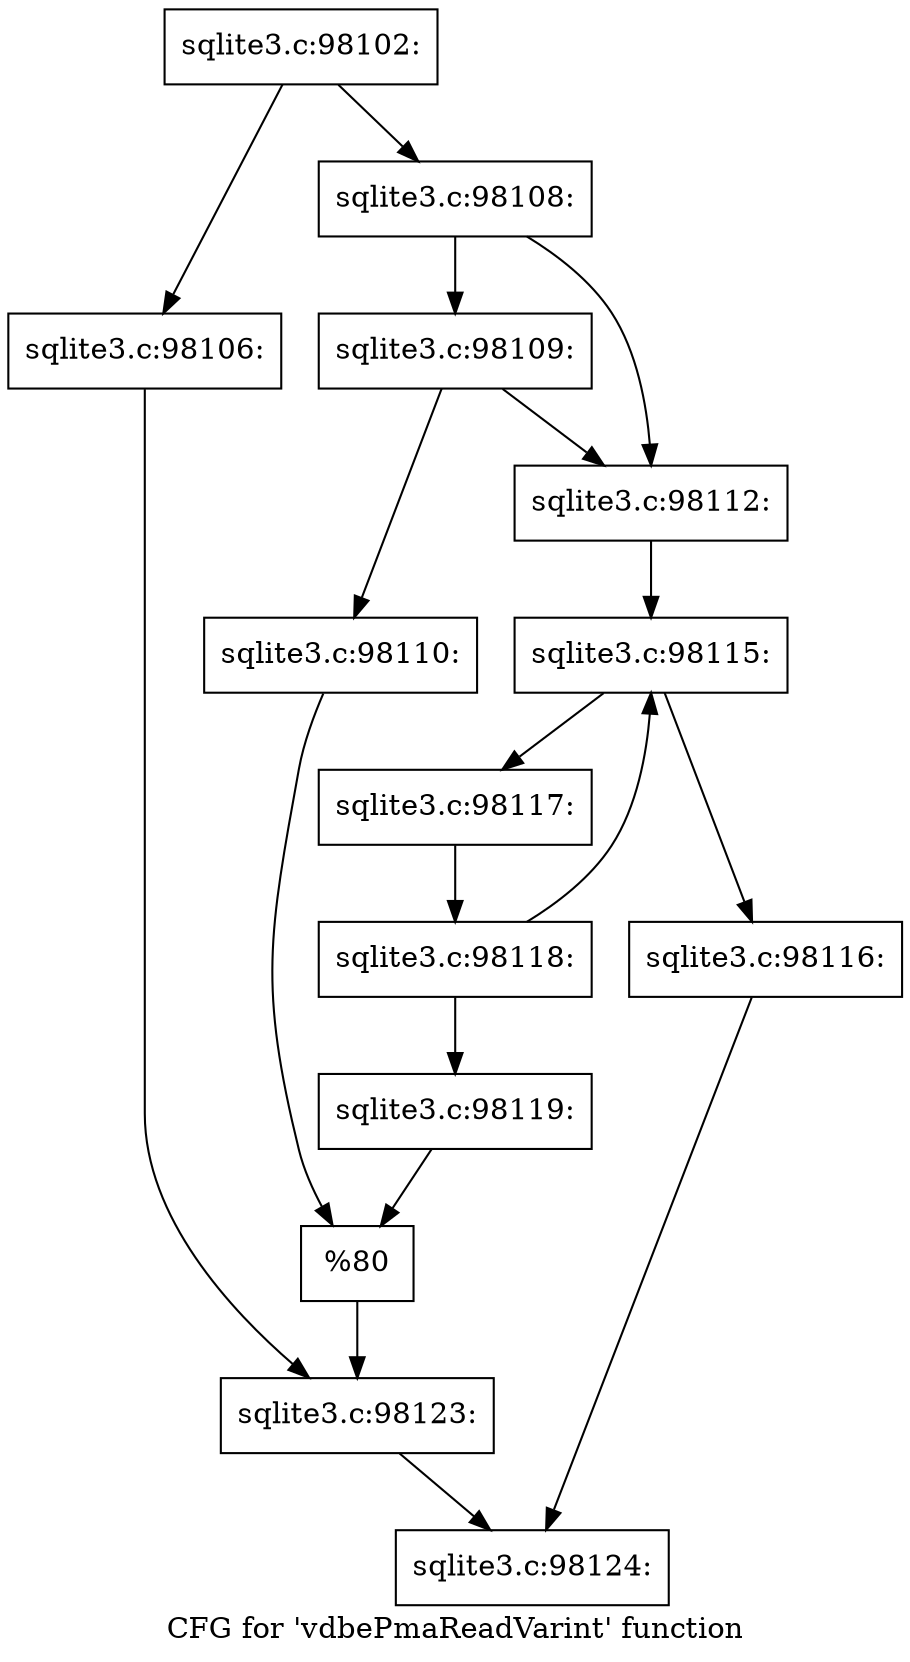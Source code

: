 digraph "CFG for 'vdbePmaReadVarint' function" {
	label="CFG for 'vdbePmaReadVarint' function";

	Node0x55c0f77fe880 [shape=record,label="{sqlite3.c:98102:}"];
	Node0x55c0f77fe880 -> Node0x55c0f780b390;
	Node0x55c0f77fe880 -> Node0x55c0f780b430;
	Node0x55c0f780b390 [shape=record,label="{sqlite3.c:98106:}"];
	Node0x55c0f780b390 -> Node0x55c0f780b3e0;
	Node0x55c0f780b430 [shape=record,label="{sqlite3.c:98108:}"];
	Node0x55c0f780b430 -> Node0x55c0f780c980;
	Node0x55c0f780b430 -> Node0x55c0f780c930;
	Node0x55c0f780c980 [shape=record,label="{sqlite3.c:98109:}"];
	Node0x55c0f780c980 -> Node0x55c0f780c890;
	Node0x55c0f780c980 -> Node0x55c0f780c930;
	Node0x55c0f780c890 [shape=record,label="{sqlite3.c:98110:}"];
	Node0x55c0f780c890 -> Node0x55c0f780c8e0;
	Node0x55c0f780c930 [shape=record,label="{sqlite3.c:98112:}"];
	Node0x55c0f780c930 -> Node0x55c0f780e970;
	Node0x55c0f780e970 [shape=record,label="{sqlite3.c:98115:}"];
	Node0x55c0f780e970 -> Node0x55c0f5232820;
	Node0x55c0f780e970 -> Node0x55c0f780f270;
	Node0x55c0f5232820 [shape=record,label="{sqlite3.c:98116:}"];
	Node0x55c0f5232820 -> Node0x55c0f7807740;
	Node0x55c0f780f270 [shape=record,label="{sqlite3.c:98117:}"];
	Node0x55c0f780f270 -> Node0x55c0f780e920;
	Node0x55c0f780e920 [shape=record,label="{sqlite3.c:98118:}"];
	Node0x55c0f780e920 -> Node0x55c0f780e970;
	Node0x55c0f780e920 -> Node0x55c0f780e8d0;
	Node0x55c0f780e8d0 [shape=record,label="{sqlite3.c:98119:}"];
	Node0x55c0f780e8d0 -> Node0x55c0f780c8e0;
	Node0x55c0f780c8e0 [shape=record,label="{%80}"];
	Node0x55c0f780c8e0 -> Node0x55c0f780b3e0;
	Node0x55c0f780b3e0 [shape=record,label="{sqlite3.c:98123:}"];
	Node0x55c0f780b3e0 -> Node0x55c0f7807740;
	Node0x55c0f7807740 [shape=record,label="{sqlite3.c:98124:}"];
}
